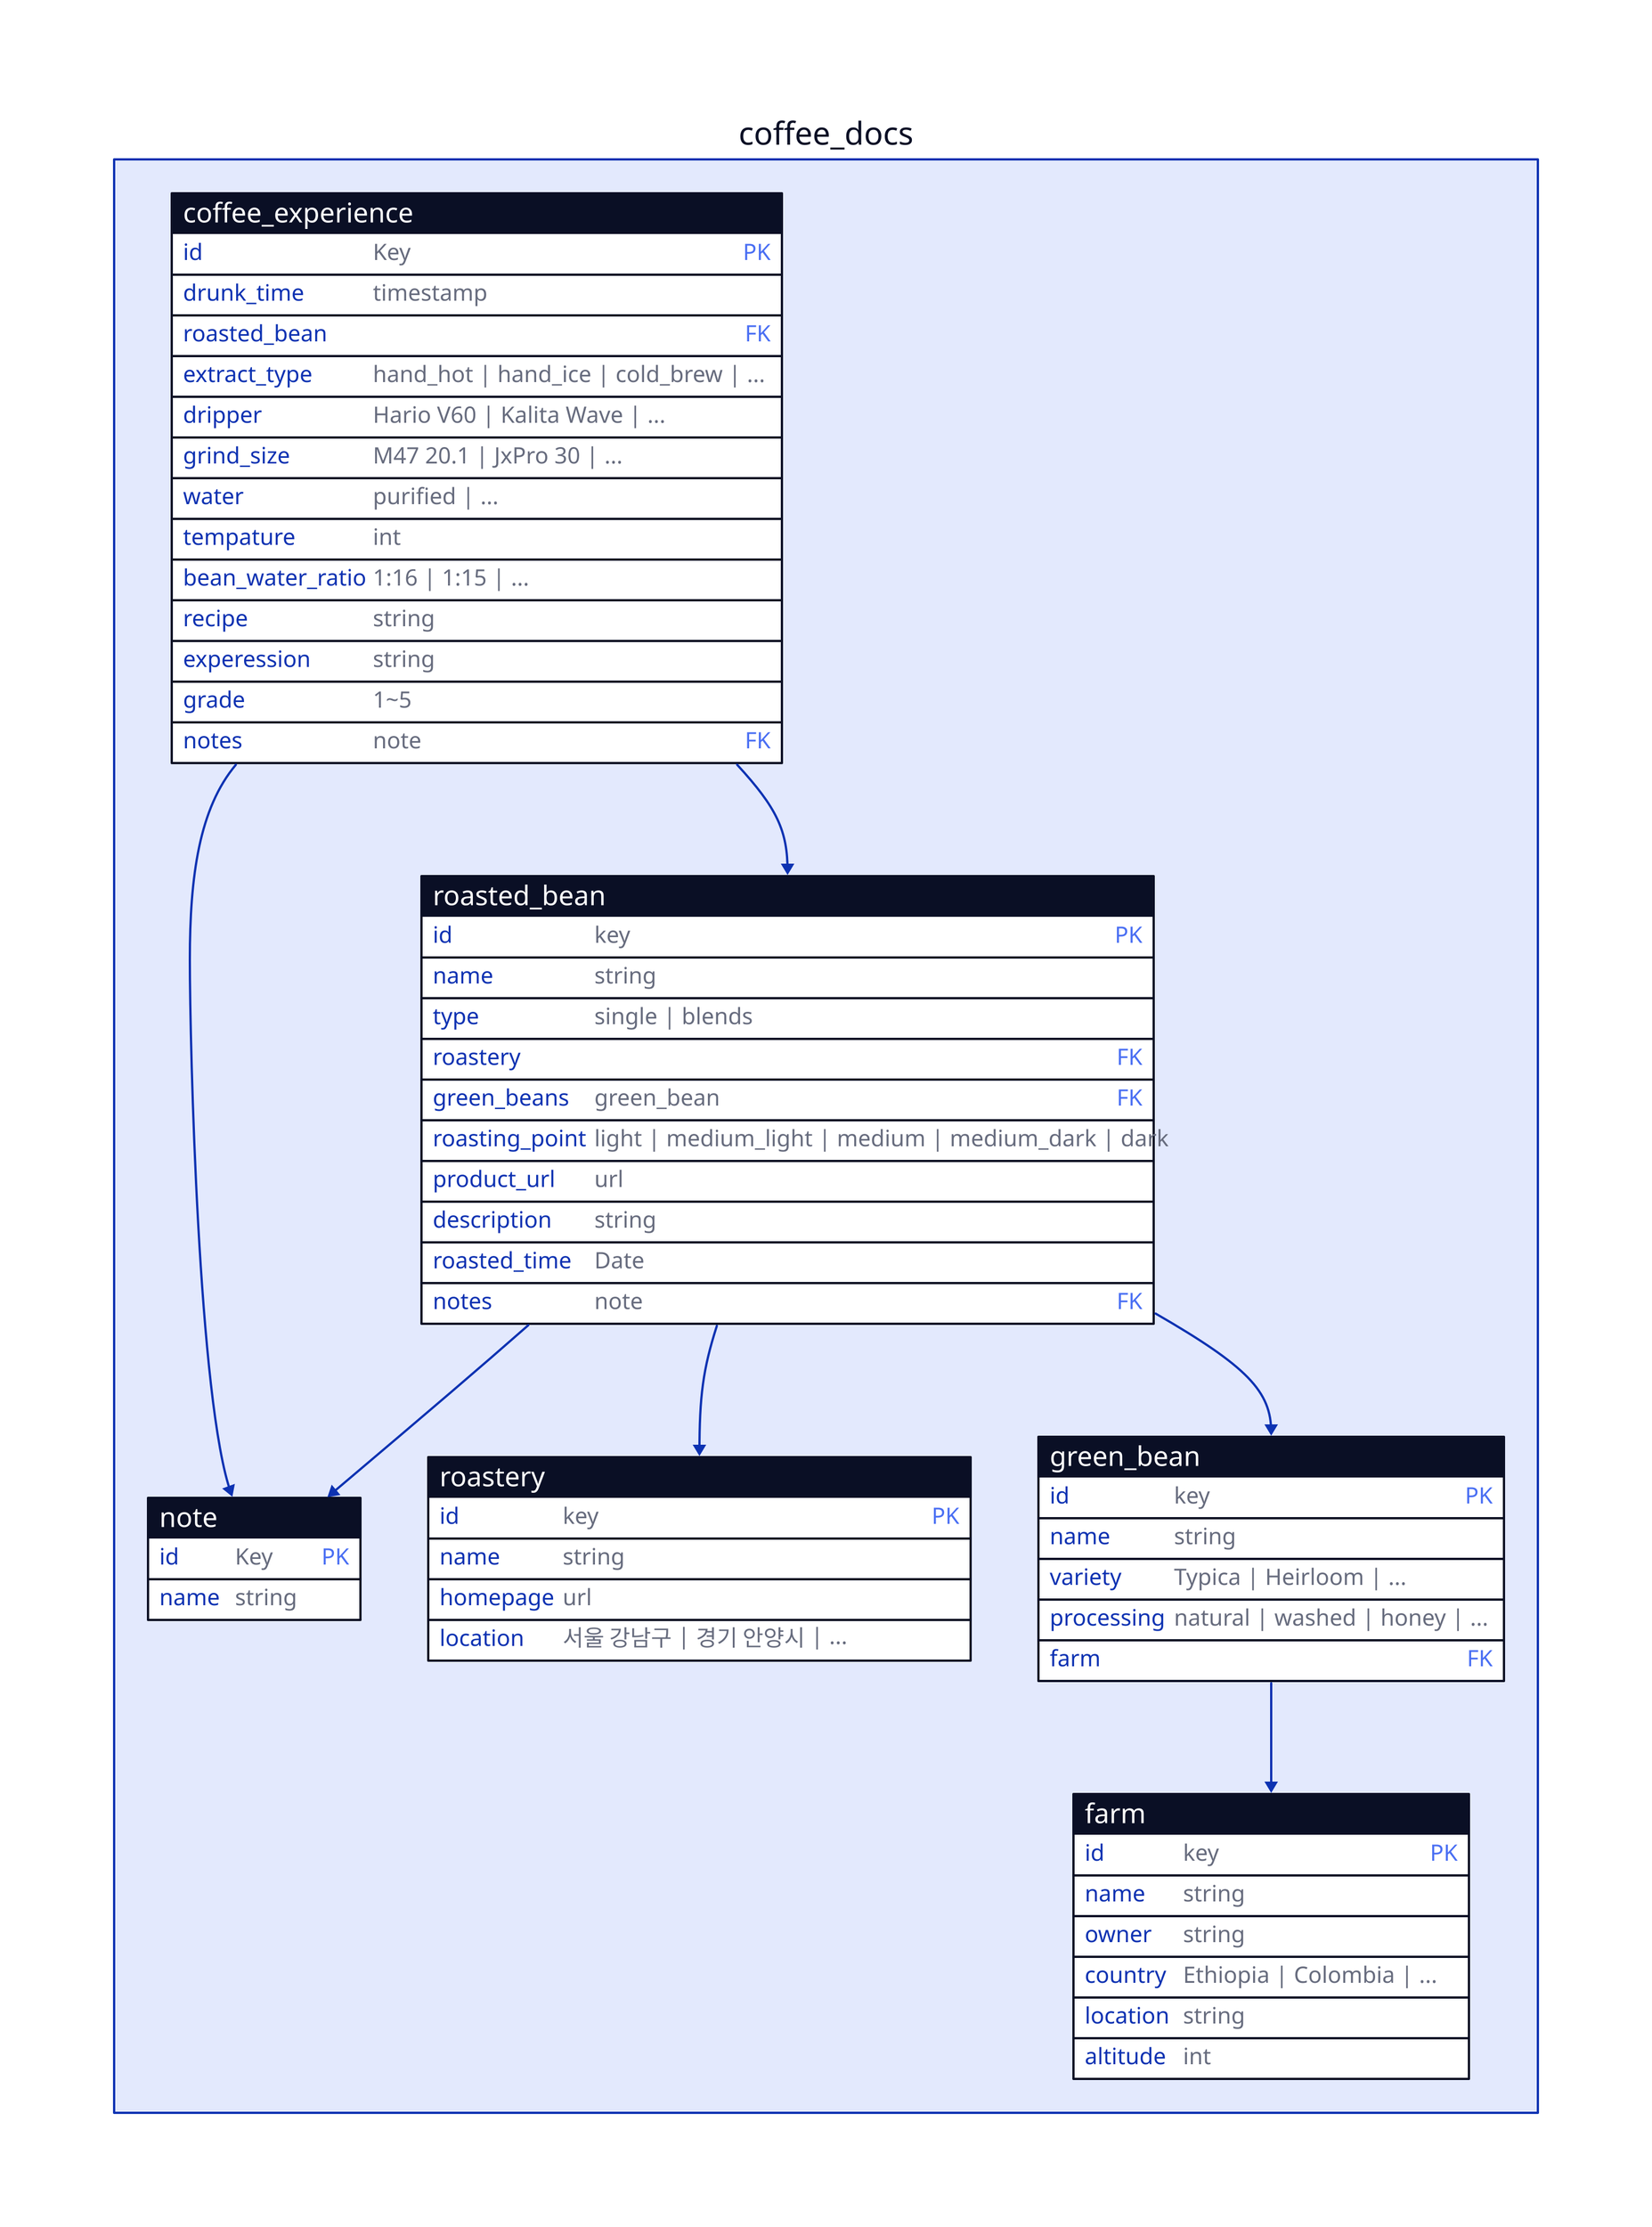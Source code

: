 # Doc Version: v1.1
coffee_docs: {
  coffee_experience: {
    shape: sql_table
    id: Key {constraint: primary_key}
    drunk_time: timestamp

    # Bean
    roasted_bean: roasted_bean {constraint: foreign_key}
    extract_type: hand_hot | hand_ice | cold_brew | ...

    # Dripping
    dripper: Hario V60 | Kalita Wave | ...
    grind_size: M47 20.1 | JxPro 30 | ...
    water: purified | ...
    tempature: int
    bean_water_ratio: 1:16 | 1:15 | ...
    recipe: string

    # Grade & Expression
    experession: string
    grade: 1~5
    notes: note {constraint: foreign_key}
  }

  note: {
    shape: sql_table
    id: Key {constraint: primary_key}
    name: string
  }

  roasted_bean: {
    shape: sql_table
    id: key {constraint: primary_key}

    # Basic Info
    name: string
    type: single | blends
    roastery: roastery {constraint: foreign_key}
    green_beans: green_bean {constraint: foreign_key}

    roasting_point: light | medium_light | medium | medium_dark | dark

    # Detailed Info
    product_url: url
    description: string
    roasted_time: Date
    notes: note {constraint: foreign_key}
  }

  roastery: {
    shape: sql_table
    id: key {constraint: primary_key}
    name: string
    homepage: url
    location: 서울 강남구 | 경기 안양시 | ...
  }

  green_bean: {
    shape: sql_table
    id: key {constraint: primary_key}
    name: string
    variety: Typica | Heirloom | ...
    processing: natural | washed | honey | ...
    farm: farm {constraint: foreign_key}
  }

  farm: {
    shape: sql_table
    id: key {constraint: primary_key}
    name: string
    owner: string
    country: Ethiopia | Colombia | ...
    location: string
    altitude: int
  }

  coffee_experience.roasted_bean -> roasted_bean.id
  coffee_experience.notes -> note.id

  roasted_bean.roastery -> roastery.id
  roasted_bean.green_beans -> green_bean.id
  roasted_bean.notes -> note.id

  green_bean.farm -> farm.id
}
